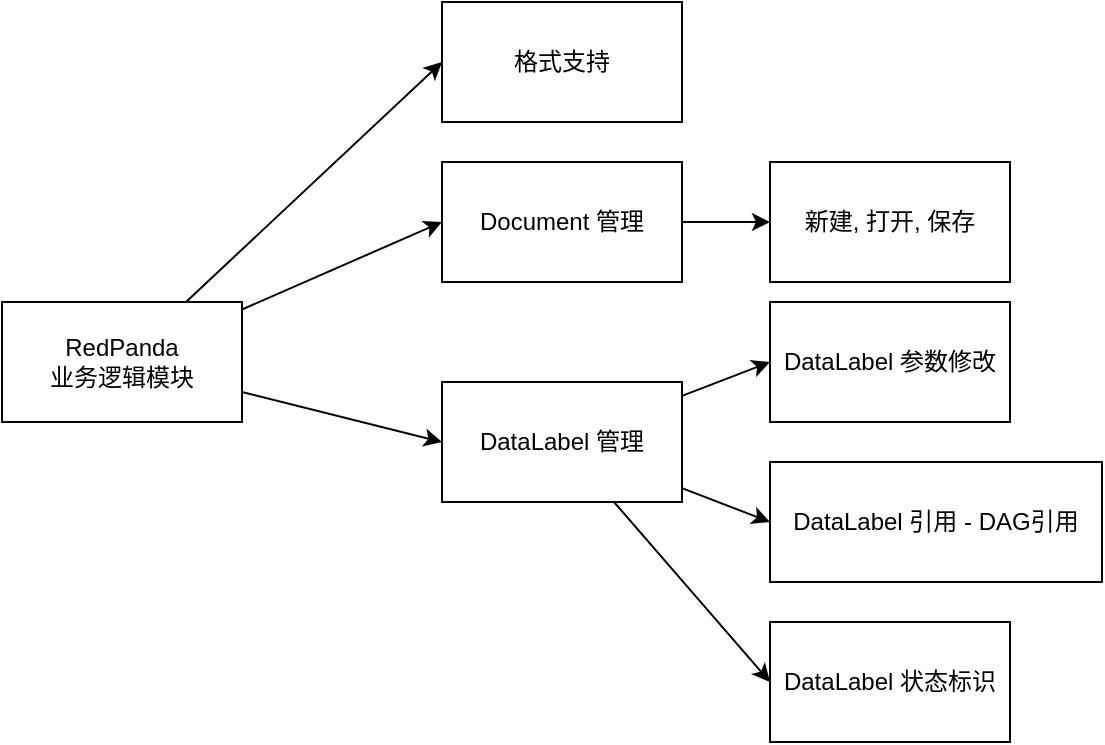 <mxfile>
    <diagram id="GCn5CLg4MObZMDhZiO6p" name="第 1 页">
        <mxGraphModel dx="949" dy="497" grid="1" gridSize="10" guides="1" tooltips="1" connect="1" arrows="1" fold="1" page="1" pageScale="1" pageWidth="827" pageHeight="1169" math="0" shadow="0">
            <root>
                <mxCell id="0"/>
                <mxCell id="1" parent="0"/>
                <mxCell id="4" style="edgeStyle=none;html=1;entryX=0;entryY=0.5;entryDx=0;entryDy=0;" edge="1" parent="1" source="2" target="3">
                    <mxGeometry relative="1" as="geometry"/>
                </mxCell>
                <mxCell id="6" style="edgeStyle=none;html=1;entryX=0;entryY=0.5;entryDx=0;entryDy=0;" edge="1" parent="1" source="2" target="5">
                    <mxGeometry relative="1" as="geometry"/>
                </mxCell>
                <mxCell id="17" style="edgeStyle=none;html=1;entryX=0;entryY=0.5;entryDx=0;entryDy=0;" edge="1" parent="1" source="2" target="16">
                    <mxGeometry relative="1" as="geometry"/>
                </mxCell>
                <mxCell id="2" value="RedPanda &lt;br&gt;业务逻辑模块" style="rounded=0;whiteSpace=wrap;html=1;" vertex="1" parent="1">
                    <mxGeometry x="30" y="160" width="120" height="60" as="geometry"/>
                </mxCell>
                <mxCell id="10" value="" style="edgeStyle=none;html=1;" edge="1" parent="1" source="3" target="9">
                    <mxGeometry relative="1" as="geometry"/>
                </mxCell>
                <mxCell id="3" value="Document 管理" style="rounded=0;whiteSpace=wrap;html=1;" vertex="1" parent="1">
                    <mxGeometry x="250" y="90" width="120" height="60" as="geometry"/>
                </mxCell>
                <mxCell id="8" style="edgeStyle=none;html=1;entryX=0;entryY=0.5;entryDx=0;entryDy=0;" edge="1" parent="1" source="5" target="7">
                    <mxGeometry relative="1" as="geometry"/>
                </mxCell>
                <mxCell id="12" style="edgeStyle=none;html=1;entryX=0;entryY=0.5;entryDx=0;entryDy=0;" edge="1" parent="1" source="5" target="11">
                    <mxGeometry relative="1" as="geometry"/>
                </mxCell>
                <mxCell id="15" style="edgeStyle=none;html=1;entryX=0;entryY=0.5;entryDx=0;entryDy=0;" edge="1" parent="1" source="5" target="14">
                    <mxGeometry relative="1" as="geometry"/>
                </mxCell>
                <mxCell id="5" value="DataLabel 管理" style="rounded=0;whiteSpace=wrap;html=1;" vertex="1" parent="1">
                    <mxGeometry x="250" y="200" width="120" height="60" as="geometry"/>
                </mxCell>
                <mxCell id="7" value="DataLabel 参数修改" style="rounded=0;whiteSpace=wrap;html=1;" vertex="1" parent="1">
                    <mxGeometry x="414" y="160" width="120" height="60" as="geometry"/>
                </mxCell>
                <mxCell id="9" value="新建, 打开, 保存" style="whiteSpace=wrap;html=1;fillColor=rgb(255, 255, 255);rounded=0;" vertex="1" parent="1">
                    <mxGeometry x="414" y="90" width="120" height="60" as="geometry"/>
                </mxCell>
                <mxCell id="11" value="DataLabel 引用 - DAG引用" style="rounded=0;whiteSpace=wrap;html=1;" vertex="1" parent="1">
                    <mxGeometry x="414" y="240" width="166" height="60" as="geometry"/>
                </mxCell>
                <mxCell id="14" value="DataLabel 状态标识" style="rounded=0;whiteSpace=wrap;html=1;" vertex="1" parent="1">
                    <mxGeometry x="414" y="320" width="120" height="60" as="geometry"/>
                </mxCell>
                <mxCell id="16" value="格式支持" style="rounded=0;whiteSpace=wrap;html=1;" vertex="1" parent="1">
                    <mxGeometry x="250" y="10" width="120" height="60" as="geometry"/>
                </mxCell>
            </root>
        </mxGraphModel>
    </diagram>
</mxfile>